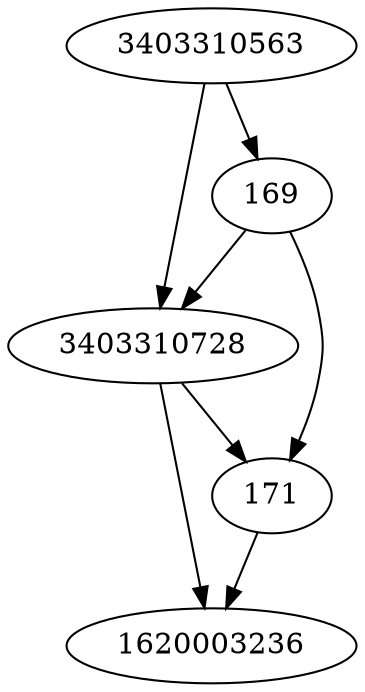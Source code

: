 strict digraph  {
3403310563;
1620003236;
3403310728;
169;
171;
3403310563 -> 169;
3403310563 -> 3403310728;
3403310728 -> 171;
3403310728 -> 1620003236;
169 -> 171;
169 -> 3403310728;
171 -> 1620003236;
}
